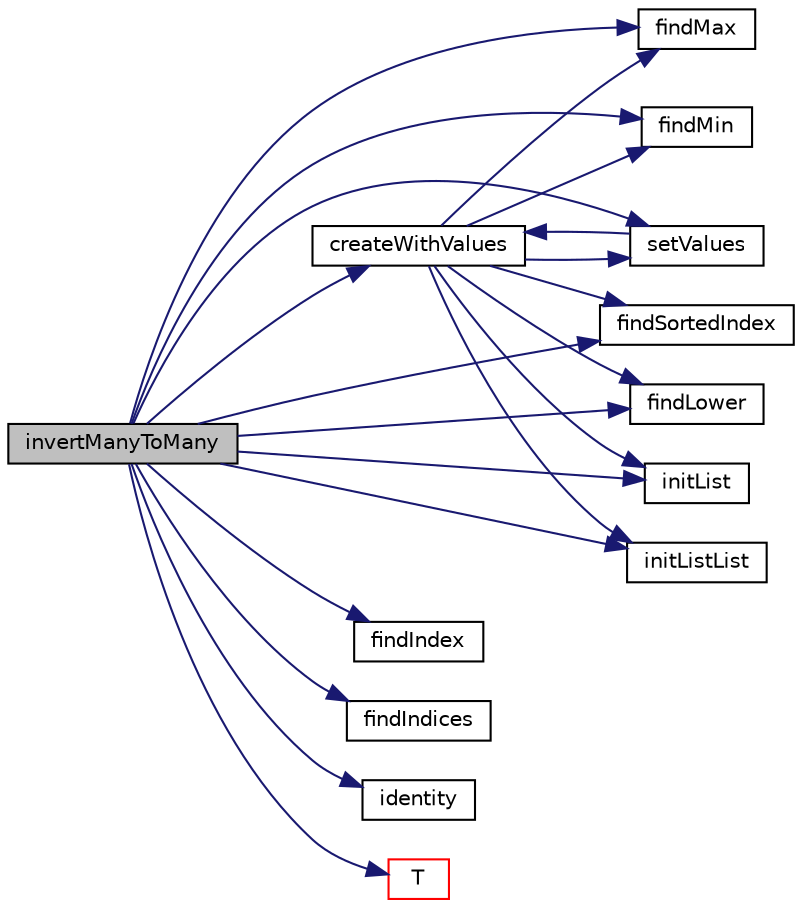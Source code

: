digraph "invertManyToMany"
{
  bgcolor="transparent";
  edge [fontname="Helvetica",fontsize="10",labelfontname="Helvetica",labelfontsize="10"];
  node [fontname="Helvetica",fontsize="10",shape=record];
  rankdir="LR";
  Node1 [label="invertManyToMany",height=0.2,width=0.4,color="black", fillcolor="grey75", style="filled", fontcolor="black"];
  Node1 -> Node2 [color="midnightblue",fontsize="10",style="solid",fontname="Helvetica"];
  Node2 [label="createWithValues",height=0.2,width=0.4,color="black",URL="$a10909.html#aeeca6143ff7b77311c502e416937caf1",tooltip="Opposite of findIndices: set values at indices to given value. "];
  Node2 -> Node3 [color="midnightblue",fontsize="10",style="solid",fontname="Helvetica"];
  Node3 [label="setValues",height=0.2,width=0.4,color="black",URL="$a10909.html#ae209b3d2de1e56b66cdbba2e9d35c86c",tooltip="Opposite of findIndices: set values at indices to given value. "];
  Node3 -> Node2 [color="midnightblue",fontsize="10",style="solid",fontname="Helvetica"];
  Node2 -> Node4 [color="midnightblue",fontsize="10",style="solid",fontname="Helvetica"];
  Node4 [label="findMax",height=0.2,width=0.4,color="black",URL="$a10909.html#a2d92f36ef5d90a5efde6f1869076d593",tooltip="Find index of max element (and larger than given element). "];
  Node2 -> Node5 [color="midnightblue",fontsize="10",style="solid",fontname="Helvetica"];
  Node5 [label="findMin",height=0.2,width=0.4,color="black",URL="$a10909.html#ab5dba7e8c5c17dd275f08d03b5c134e2",tooltip="Find index of min element (and less than given element). "];
  Node2 -> Node6 [color="midnightblue",fontsize="10",style="solid",fontname="Helvetica"];
  Node6 [label="findSortedIndex",height=0.2,width=0.4,color="black",URL="$a10909.html#a8fb28230f8dbce2a412687d113225324",tooltip="Find first occurence of given element in sorted list and return index,. "];
  Node2 -> Node7 [color="midnightblue",fontsize="10",style="solid",fontname="Helvetica"];
  Node7 [label="findLower",height=0.2,width=0.4,color="black",URL="$a10909.html#a3e7bb0d50f5b31a0dbbf2a6db45a23d9",tooltip="Find last element < given value in sorted list and return index,. "];
  Node2 -> Node8 [color="midnightblue",fontsize="10",style="solid",fontname="Helvetica"];
  Node8 [label="initList",height=0.2,width=0.4,color="black",URL="$a10909.html#a138e6ed2b1298243ff50be83d2d0e851",tooltip="To construct a List from a C array. Has extra Container type. "];
  Node2 -> Node9 [color="midnightblue",fontsize="10",style="solid",fontname="Helvetica"];
  Node9 [label="initListList",height=0.2,width=0.4,color="black",URL="$a10909.html#ac62c2ca69a6e81c8b97a276dff717904",tooltip="To construct a (square) ListList from a C array. Has extra Container type. "];
  Node1 -> Node10 [color="midnightblue",fontsize="10",style="solid",fontname="Helvetica"];
  Node10 [label="findIndex",height=0.2,width=0.4,color="black",URL="$a10909.html#ac16695f83f370df159eed19f92d095fb",tooltip="Find first occurence of given element and return index,. "];
  Node1 -> Node11 [color="midnightblue",fontsize="10",style="solid",fontname="Helvetica"];
  Node11 [label="findIndices",height=0.2,width=0.4,color="black",URL="$a10909.html#a397299eb3cd05ecb81797e7109e2f0b9",tooltip="Find all occurences of given element. Linear search. "];
  Node1 -> Node7 [color="midnightblue",fontsize="10",style="solid",fontname="Helvetica"];
  Node1 -> Node4 [color="midnightblue",fontsize="10",style="solid",fontname="Helvetica"];
  Node1 -> Node5 [color="midnightblue",fontsize="10",style="solid",fontname="Helvetica"];
  Node1 -> Node6 [color="midnightblue",fontsize="10",style="solid",fontname="Helvetica"];
  Node1 -> Node12 [color="midnightblue",fontsize="10",style="solid",fontname="Helvetica"];
  Node12 [label="identity",height=0.2,width=0.4,color="black",URL="$a10909.html#a36af96cb841435845fffb4fe69208490",tooltip="Create identity map (map[i] == i) of given length. "];
  Node1 -> Node8 [color="midnightblue",fontsize="10",style="solid",fontname="Helvetica"];
  Node1 -> Node9 [color="midnightblue",fontsize="10",style="solid",fontname="Helvetica"];
  Node1 -> Node3 [color="midnightblue",fontsize="10",style="solid",fontname="Helvetica"];
  Node1 -> Node13 [color="midnightblue",fontsize="10",style="solid",fontname="Helvetica"];
  Node13 [label="T",height=0.2,width=0.4,color="red",URL="$a10909.html#ae57fda0abb14bb0944947c463c6e09d4"];
}
